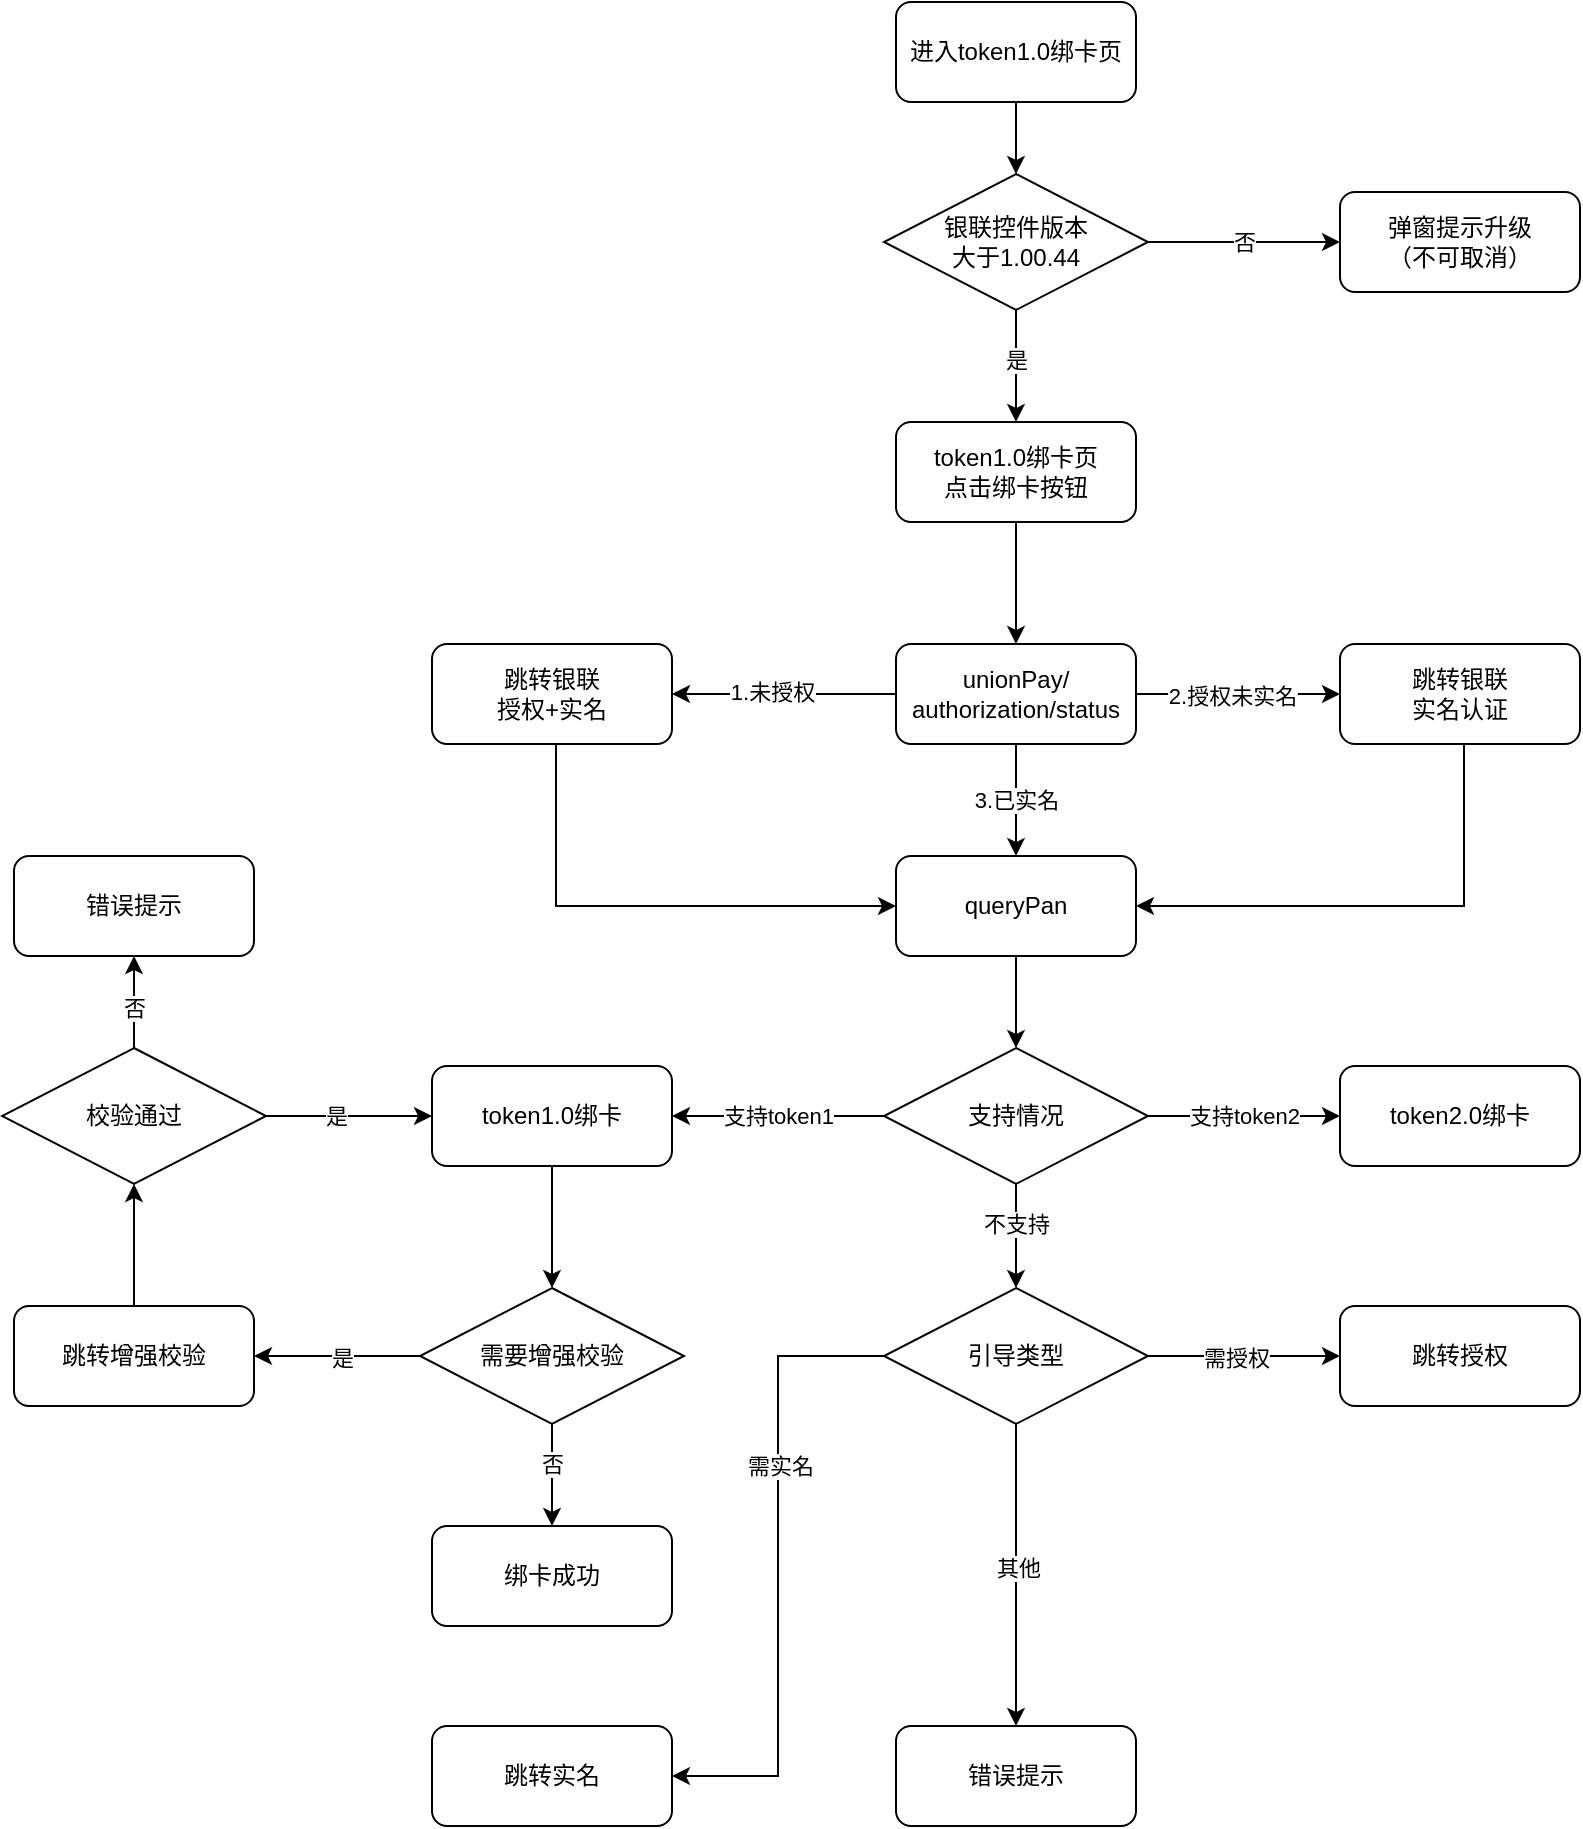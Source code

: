 <mxfile version="20.4.0" type="github">
  <diagram id="9e5u9uEtZs5VT4tj3ia-" name="第 1 页">
    <mxGraphModel dx="1943" dy="1324" grid="0" gridSize="10" guides="1" tooltips="1" connect="1" arrows="1" fold="1" page="0" pageScale="1" pageWidth="827" pageHeight="1169" math="0" shadow="0">
      <root>
        <mxCell id="0" />
        <mxCell id="1" parent="0" />
        <mxCell id="oZAtDLXOlLO7F4a4M_2s-14" style="edgeStyle=orthogonalEdgeStyle;rounded=0;orthogonalLoop=1;jettySize=auto;html=1;entryX=0.5;entryY=0;entryDx=0;entryDy=0;" edge="1" parent="1" source="oZAtDLXOlLO7F4a4M_2s-1" target="oZAtDLXOlLO7F4a4M_2s-2">
          <mxGeometry relative="1" as="geometry" />
        </mxCell>
        <mxCell id="oZAtDLXOlLO7F4a4M_2s-1" value="token1.0绑卡页&lt;br&gt;点击绑卡按钮" style="rounded=1;whiteSpace=wrap;html=1;" vertex="1" parent="1">
          <mxGeometry x="250" y="170" width="120" height="50" as="geometry" />
        </mxCell>
        <mxCell id="oZAtDLXOlLO7F4a4M_2s-7" style="edgeStyle=orthogonalEdgeStyle;rounded=0;orthogonalLoop=1;jettySize=auto;html=1;" edge="1" parent="1" source="oZAtDLXOlLO7F4a4M_2s-2" target="oZAtDLXOlLO7F4a4M_2s-4">
          <mxGeometry relative="1" as="geometry" />
        </mxCell>
        <mxCell id="oZAtDLXOlLO7F4a4M_2s-9" value="1.未授权" style="edgeLabel;html=1;align=center;verticalAlign=middle;resizable=0;points=[];" vertex="1" connectable="0" parent="oZAtDLXOlLO7F4a4M_2s-7">
          <mxGeometry x="0.107" y="-1" relative="1" as="geometry">
            <mxPoint as="offset" />
          </mxGeometry>
        </mxCell>
        <mxCell id="oZAtDLXOlLO7F4a4M_2s-8" style="edgeStyle=orthogonalEdgeStyle;rounded=0;orthogonalLoop=1;jettySize=auto;html=1;entryX=0;entryY=0.5;entryDx=0;entryDy=0;" edge="1" parent="1" source="oZAtDLXOlLO7F4a4M_2s-2" target="oZAtDLXOlLO7F4a4M_2s-5">
          <mxGeometry relative="1" as="geometry" />
        </mxCell>
        <mxCell id="oZAtDLXOlLO7F4a4M_2s-11" value="2.授权未实名" style="edgeLabel;html=1;align=center;verticalAlign=middle;resizable=0;points=[];" vertex="1" connectable="0" parent="oZAtDLXOlLO7F4a4M_2s-8">
          <mxGeometry x="-0.059" relative="1" as="geometry">
            <mxPoint y="1" as="offset" />
          </mxGeometry>
        </mxCell>
        <mxCell id="oZAtDLXOlLO7F4a4M_2s-13" value="3.已实名" style="edgeStyle=orthogonalEdgeStyle;rounded=0;orthogonalLoop=1;jettySize=auto;html=1;entryX=0.5;entryY=0;entryDx=0;entryDy=0;" edge="1" parent="1" source="oZAtDLXOlLO7F4a4M_2s-2" target="oZAtDLXOlLO7F4a4M_2s-12">
          <mxGeometry relative="1" as="geometry" />
        </mxCell>
        <mxCell id="oZAtDLXOlLO7F4a4M_2s-2" value="&lt;div&gt;unionPay/&lt;/div&gt;&lt;div&gt;authorization/status&lt;/div&gt;" style="rounded=1;whiteSpace=wrap;html=1;" vertex="1" parent="1">
          <mxGeometry x="250" y="281" width="120" height="50" as="geometry" />
        </mxCell>
        <mxCell id="oZAtDLXOlLO7F4a4M_2s-25" style="edgeStyle=orthogonalEdgeStyle;rounded=0;orthogonalLoop=1;jettySize=auto;html=1;entryX=0;entryY=0.5;entryDx=0;entryDy=0;" edge="1" parent="1" source="oZAtDLXOlLO7F4a4M_2s-4" target="oZAtDLXOlLO7F4a4M_2s-12">
          <mxGeometry relative="1" as="geometry">
            <Array as="points">
              <mxPoint x="80" y="412" />
            </Array>
          </mxGeometry>
        </mxCell>
        <mxCell id="oZAtDLXOlLO7F4a4M_2s-4" value="&lt;div&gt;&lt;span style=&quot;background-color: initial;&quot;&gt;跳转银联&lt;/span&gt;&lt;/div&gt;&lt;div&gt;&lt;span style=&quot;background-color: initial;&quot;&gt;授权+实名&lt;/span&gt;&lt;br&gt;&lt;/div&gt;" style="rounded=1;whiteSpace=wrap;html=1;" vertex="1" parent="1">
          <mxGeometry x="18" y="281" width="120" height="50" as="geometry" />
        </mxCell>
        <mxCell id="oZAtDLXOlLO7F4a4M_2s-26" style="edgeStyle=orthogonalEdgeStyle;rounded=0;orthogonalLoop=1;jettySize=auto;html=1;entryX=1;entryY=0.5;entryDx=0;entryDy=0;" edge="1" parent="1" source="oZAtDLXOlLO7F4a4M_2s-5" target="oZAtDLXOlLO7F4a4M_2s-12">
          <mxGeometry relative="1" as="geometry">
            <Array as="points">
              <mxPoint x="534" y="412" />
            </Array>
          </mxGeometry>
        </mxCell>
        <mxCell id="oZAtDLXOlLO7F4a4M_2s-5" value="&lt;div&gt;&lt;span style=&quot;background-color: initial;&quot;&gt;跳转银联&lt;/span&gt;&lt;/div&gt;&lt;div&gt;&lt;span style=&quot;background-color: initial;&quot;&gt;实名认证&lt;/span&gt;&lt;br&gt;&lt;/div&gt;" style="rounded=1;whiteSpace=wrap;html=1;" vertex="1" parent="1">
          <mxGeometry x="472" y="281" width="120" height="50" as="geometry" />
        </mxCell>
        <mxCell id="oZAtDLXOlLO7F4a4M_2s-28" style="edgeStyle=orthogonalEdgeStyle;rounded=0;orthogonalLoop=1;jettySize=auto;html=1;entryX=0.5;entryY=0;entryDx=0;entryDy=0;" edge="1" parent="1" source="oZAtDLXOlLO7F4a4M_2s-12" target="oZAtDLXOlLO7F4a4M_2s-27">
          <mxGeometry relative="1" as="geometry" />
        </mxCell>
        <mxCell id="oZAtDLXOlLO7F4a4M_2s-12" value="&lt;div&gt;queryPan&lt;/div&gt;" style="rounded=1;whiteSpace=wrap;html=1;" vertex="1" parent="1">
          <mxGeometry x="250" y="387" width="120" height="50" as="geometry" />
        </mxCell>
        <mxCell id="oZAtDLXOlLO7F4a4M_2s-20" style="edgeStyle=orthogonalEdgeStyle;rounded=0;orthogonalLoop=1;jettySize=auto;html=1;entryX=0.5;entryY=0;entryDx=0;entryDy=0;" edge="1" parent="1" source="oZAtDLXOlLO7F4a4M_2s-16" target="oZAtDLXOlLO7F4a4M_2s-17">
          <mxGeometry relative="1" as="geometry" />
        </mxCell>
        <mxCell id="oZAtDLXOlLO7F4a4M_2s-16" value="进入token1.0绑卡页" style="rounded=1;whiteSpace=wrap;html=1;" vertex="1" parent="1">
          <mxGeometry x="250" y="-40" width="120" height="50" as="geometry" />
        </mxCell>
        <mxCell id="oZAtDLXOlLO7F4a4M_2s-19" value="否" style="edgeStyle=orthogonalEdgeStyle;rounded=0;orthogonalLoop=1;jettySize=auto;html=1;" edge="1" parent="1" source="oZAtDLXOlLO7F4a4M_2s-17" target="oZAtDLXOlLO7F4a4M_2s-18">
          <mxGeometry relative="1" as="geometry" />
        </mxCell>
        <mxCell id="oZAtDLXOlLO7F4a4M_2s-21" style="edgeStyle=orthogonalEdgeStyle;rounded=0;orthogonalLoop=1;jettySize=auto;html=1;entryX=0.5;entryY=0;entryDx=0;entryDy=0;" edge="1" parent="1" source="oZAtDLXOlLO7F4a4M_2s-17" target="oZAtDLXOlLO7F4a4M_2s-1">
          <mxGeometry relative="1" as="geometry" />
        </mxCell>
        <mxCell id="oZAtDLXOlLO7F4a4M_2s-22" value="是" style="edgeLabel;html=1;align=center;verticalAlign=middle;resizable=0;points=[];" vertex="1" connectable="0" parent="oZAtDLXOlLO7F4a4M_2s-21">
          <mxGeometry x="-0.131" relative="1" as="geometry">
            <mxPoint as="offset" />
          </mxGeometry>
        </mxCell>
        <mxCell id="oZAtDLXOlLO7F4a4M_2s-17" value="银联控件版本&lt;br&gt;大于1.00.44" style="rhombus;whiteSpace=wrap;html=1;" vertex="1" parent="1">
          <mxGeometry x="244" y="46" width="132" height="68" as="geometry" />
        </mxCell>
        <mxCell id="oZAtDLXOlLO7F4a4M_2s-18" value="弹窗提示升级&lt;br&gt;（不可取消）" style="rounded=1;whiteSpace=wrap;html=1;" vertex="1" parent="1">
          <mxGeometry x="472" y="55" width="120" height="50" as="geometry" />
        </mxCell>
        <mxCell id="oZAtDLXOlLO7F4a4M_2s-31" value="支持token2" style="edgeStyle=orthogonalEdgeStyle;rounded=0;orthogonalLoop=1;jettySize=auto;html=1;entryX=0;entryY=0.5;entryDx=0;entryDy=0;" edge="1" parent="1" source="oZAtDLXOlLO7F4a4M_2s-27" target="oZAtDLXOlLO7F4a4M_2s-30">
          <mxGeometry relative="1" as="geometry" />
        </mxCell>
        <mxCell id="oZAtDLXOlLO7F4a4M_2s-32" value="支持token1" style="edgeStyle=orthogonalEdgeStyle;rounded=0;orthogonalLoop=1;jettySize=auto;html=1;entryX=1;entryY=0.5;entryDx=0;entryDy=0;" edge="1" parent="1" source="oZAtDLXOlLO7F4a4M_2s-27" target="oZAtDLXOlLO7F4a4M_2s-29">
          <mxGeometry relative="1" as="geometry" />
        </mxCell>
        <mxCell id="oZAtDLXOlLO7F4a4M_2s-35" style="edgeStyle=orthogonalEdgeStyle;rounded=0;orthogonalLoop=1;jettySize=auto;html=1;entryX=0.5;entryY=0;entryDx=0;entryDy=0;" edge="1" parent="1" source="oZAtDLXOlLO7F4a4M_2s-27" target="oZAtDLXOlLO7F4a4M_2s-34">
          <mxGeometry relative="1" as="geometry" />
        </mxCell>
        <mxCell id="oZAtDLXOlLO7F4a4M_2s-36" value="不支持" style="edgeLabel;html=1;align=center;verticalAlign=middle;resizable=0;points=[];" vertex="1" connectable="0" parent="oZAtDLXOlLO7F4a4M_2s-35">
          <mxGeometry x="-0.25" relative="1" as="geometry">
            <mxPoint as="offset" />
          </mxGeometry>
        </mxCell>
        <mxCell id="oZAtDLXOlLO7F4a4M_2s-27" value="支持情况" style="rhombus;whiteSpace=wrap;html=1;" vertex="1" parent="1">
          <mxGeometry x="244" y="483" width="132" height="68" as="geometry" />
        </mxCell>
        <mxCell id="oZAtDLXOlLO7F4a4M_2s-49" style="edgeStyle=orthogonalEdgeStyle;rounded=0;orthogonalLoop=1;jettySize=auto;html=1;entryX=0.5;entryY=0;entryDx=0;entryDy=0;" edge="1" parent="1" source="oZAtDLXOlLO7F4a4M_2s-29" target="oZAtDLXOlLO7F4a4M_2s-43">
          <mxGeometry relative="1" as="geometry" />
        </mxCell>
        <mxCell id="oZAtDLXOlLO7F4a4M_2s-29" value="&lt;div&gt;token1.0绑卡&lt;/div&gt;" style="rounded=1;whiteSpace=wrap;html=1;" vertex="1" parent="1">
          <mxGeometry x="18" y="492" width="120" height="50" as="geometry" />
        </mxCell>
        <mxCell id="oZAtDLXOlLO7F4a4M_2s-30" value="&lt;div&gt;token2.0绑卡&lt;/div&gt;" style="rounded=1;whiteSpace=wrap;html=1;" vertex="1" parent="1">
          <mxGeometry x="472" y="492" width="120" height="50" as="geometry" />
        </mxCell>
        <mxCell id="oZAtDLXOlLO7F4a4M_2s-39" style="edgeStyle=orthogonalEdgeStyle;rounded=0;orthogonalLoop=1;jettySize=auto;html=1;entryX=1;entryY=0.5;entryDx=0;entryDy=0;" edge="1" parent="1" source="oZAtDLXOlLO7F4a4M_2s-34" target="oZAtDLXOlLO7F4a4M_2s-38">
          <mxGeometry relative="1" as="geometry" />
        </mxCell>
        <mxCell id="oZAtDLXOlLO7F4a4M_2s-59" value="需实名" style="edgeLabel;html=1;align=center;verticalAlign=middle;resizable=0;points=[];" vertex="1" connectable="0" parent="oZAtDLXOlLO7F4a4M_2s-39">
          <mxGeometry x="-0.315" y="1" relative="1" as="geometry">
            <mxPoint as="offset" />
          </mxGeometry>
        </mxCell>
        <mxCell id="oZAtDLXOlLO7F4a4M_2s-40" style="edgeStyle=orthogonalEdgeStyle;rounded=0;orthogonalLoop=1;jettySize=auto;html=1;entryX=0;entryY=0.5;entryDx=0;entryDy=0;" edge="1" parent="1" source="oZAtDLXOlLO7F4a4M_2s-34" target="oZAtDLXOlLO7F4a4M_2s-37">
          <mxGeometry relative="1" as="geometry" />
        </mxCell>
        <mxCell id="oZAtDLXOlLO7F4a4M_2s-58" value="需授权" style="edgeLabel;html=1;align=center;verticalAlign=middle;resizable=0;points=[];" vertex="1" connectable="0" parent="oZAtDLXOlLO7F4a4M_2s-40">
          <mxGeometry x="-0.094" y="-1" relative="1" as="geometry">
            <mxPoint as="offset" />
          </mxGeometry>
        </mxCell>
        <mxCell id="oZAtDLXOlLO7F4a4M_2s-42" style="edgeStyle=orthogonalEdgeStyle;rounded=0;orthogonalLoop=1;jettySize=auto;html=1;entryX=0.5;entryY=0;entryDx=0;entryDy=0;" edge="1" parent="1" source="oZAtDLXOlLO7F4a4M_2s-34" target="oZAtDLXOlLO7F4a4M_2s-41">
          <mxGeometry relative="1" as="geometry" />
        </mxCell>
        <mxCell id="oZAtDLXOlLO7F4a4M_2s-60" value="其他" style="edgeLabel;html=1;align=center;verticalAlign=middle;resizable=0;points=[];" vertex="1" connectable="0" parent="oZAtDLXOlLO7F4a4M_2s-42">
          <mxGeometry x="-0.056" y="1" relative="1" as="geometry">
            <mxPoint as="offset" />
          </mxGeometry>
        </mxCell>
        <mxCell id="oZAtDLXOlLO7F4a4M_2s-34" value="引导类型" style="rhombus;whiteSpace=wrap;html=1;" vertex="1" parent="1">
          <mxGeometry x="244" y="603" width="132" height="68" as="geometry" />
        </mxCell>
        <mxCell id="oZAtDLXOlLO7F4a4M_2s-37" value="&lt;div&gt;跳转授权&lt;/div&gt;" style="rounded=1;whiteSpace=wrap;html=1;" vertex="1" parent="1">
          <mxGeometry x="472" y="612" width="120" height="50" as="geometry" />
        </mxCell>
        <mxCell id="oZAtDLXOlLO7F4a4M_2s-38" value="&lt;div&gt;跳转实名&lt;/div&gt;" style="rounded=1;whiteSpace=wrap;html=1;" vertex="1" parent="1">
          <mxGeometry x="18" y="822" width="120" height="50" as="geometry" />
        </mxCell>
        <mxCell id="oZAtDLXOlLO7F4a4M_2s-41" value="&lt;div&gt;错误提示&lt;/div&gt;" style="rounded=1;whiteSpace=wrap;html=1;" vertex="1" parent="1">
          <mxGeometry x="250" y="822" width="120" height="50" as="geometry" />
        </mxCell>
        <mxCell id="oZAtDLXOlLO7F4a4M_2s-45" style="edgeStyle=orthogonalEdgeStyle;rounded=0;orthogonalLoop=1;jettySize=auto;html=1;entryX=1;entryY=0.5;entryDx=0;entryDy=0;" edge="1" parent="1" source="oZAtDLXOlLO7F4a4M_2s-43" target="oZAtDLXOlLO7F4a4M_2s-44">
          <mxGeometry relative="1" as="geometry" />
        </mxCell>
        <mxCell id="oZAtDLXOlLO7F4a4M_2s-54" value="是" style="edgeLabel;html=1;align=center;verticalAlign=middle;resizable=0;points=[];" vertex="1" connectable="0" parent="oZAtDLXOlLO7F4a4M_2s-45">
          <mxGeometry x="-0.06" y="1" relative="1" as="geometry">
            <mxPoint as="offset" />
          </mxGeometry>
        </mxCell>
        <mxCell id="oZAtDLXOlLO7F4a4M_2s-56" style="edgeStyle=orthogonalEdgeStyle;rounded=0;orthogonalLoop=1;jettySize=auto;html=1;entryX=0.5;entryY=0;entryDx=0;entryDy=0;" edge="1" parent="1" source="oZAtDLXOlLO7F4a4M_2s-43" target="oZAtDLXOlLO7F4a4M_2s-55">
          <mxGeometry relative="1" as="geometry" />
        </mxCell>
        <mxCell id="oZAtDLXOlLO7F4a4M_2s-57" value="否" style="edgeLabel;html=1;align=center;verticalAlign=middle;resizable=0;points=[];" vertex="1" connectable="0" parent="oZAtDLXOlLO7F4a4M_2s-56">
          <mxGeometry x="-0.216" relative="1" as="geometry">
            <mxPoint as="offset" />
          </mxGeometry>
        </mxCell>
        <mxCell id="oZAtDLXOlLO7F4a4M_2s-43" value="需要增强校验" style="rhombus;whiteSpace=wrap;html=1;" vertex="1" parent="1">
          <mxGeometry x="12" y="603" width="132" height="68" as="geometry" />
        </mxCell>
        <mxCell id="oZAtDLXOlLO7F4a4M_2s-48" style="edgeStyle=orthogonalEdgeStyle;rounded=0;orthogonalLoop=1;jettySize=auto;html=1;entryX=0.5;entryY=1;entryDx=0;entryDy=0;" edge="1" parent="1" source="oZAtDLXOlLO7F4a4M_2s-44" target="oZAtDLXOlLO7F4a4M_2s-46">
          <mxGeometry relative="1" as="geometry" />
        </mxCell>
        <mxCell id="oZAtDLXOlLO7F4a4M_2s-44" value="&lt;div&gt;跳转增强校验&lt;/div&gt;" style="rounded=1;whiteSpace=wrap;html=1;" vertex="1" parent="1">
          <mxGeometry x="-191" y="612" width="120" height="50" as="geometry" />
        </mxCell>
        <mxCell id="oZAtDLXOlLO7F4a4M_2s-47" style="edgeStyle=orthogonalEdgeStyle;rounded=0;orthogonalLoop=1;jettySize=auto;html=1;entryX=0;entryY=0.5;entryDx=0;entryDy=0;" edge="1" parent="1" source="oZAtDLXOlLO7F4a4M_2s-46" target="oZAtDLXOlLO7F4a4M_2s-29">
          <mxGeometry relative="1" as="geometry" />
        </mxCell>
        <mxCell id="oZAtDLXOlLO7F4a4M_2s-52" value="是" style="edgeLabel;html=1;align=center;verticalAlign=middle;resizable=0;points=[];" vertex="1" connectable="0" parent="oZAtDLXOlLO7F4a4M_2s-47">
          <mxGeometry x="-0.157" y="1" relative="1" as="geometry">
            <mxPoint y="1" as="offset" />
          </mxGeometry>
        </mxCell>
        <mxCell id="oZAtDLXOlLO7F4a4M_2s-51" style="edgeStyle=orthogonalEdgeStyle;rounded=0;orthogonalLoop=1;jettySize=auto;html=1;entryX=0.5;entryY=1;entryDx=0;entryDy=0;" edge="1" parent="1" source="oZAtDLXOlLO7F4a4M_2s-46" target="oZAtDLXOlLO7F4a4M_2s-50">
          <mxGeometry relative="1" as="geometry" />
        </mxCell>
        <mxCell id="oZAtDLXOlLO7F4a4M_2s-53" value="否" style="edgeLabel;html=1;align=center;verticalAlign=middle;resizable=0;points=[];" vertex="1" connectable="0" parent="oZAtDLXOlLO7F4a4M_2s-51">
          <mxGeometry x="-0.109" relative="1" as="geometry">
            <mxPoint as="offset" />
          </mxGeometry>
        </mxCell>
        <mxCell id="oZAtDLXOlLO7F4a4M_2s-46" value="校验通过" style="rhombus;whiteSpace=wrap;html=1;" vertex="1" parent="1">
          <mxGeometry x="-197" y="483" width="132" height="68" as="geometry" />
        </mxCell>
        <mxCell id="oZAtDLXOlLO7F4a4M_2s-50" value="&lt;div&gt;错误提示&lt;/div&gt;" style="rounded=1;whiteSpace=wrap;html=1;" vertex="1" parent="1">
          <mxGeometry x="-191" y="387" width="120" height="50" as="geometry" />
        </mxCell>
        <mxCell id="oZAtDLXOlLO7F4a4M_2s-55" value="&lt;div&gt;绑卡成功&lt;/div&gt;" style="rounded=1;whiteSpace=wrap;html=1;" vertex="1" parent="1">
          <mxGeometry x="18" y="722" width="120" height="50" as="geometry" />
        </mxCell>
      </root>
    </mxGraphModel>
  </diagram>
</mxfile>
